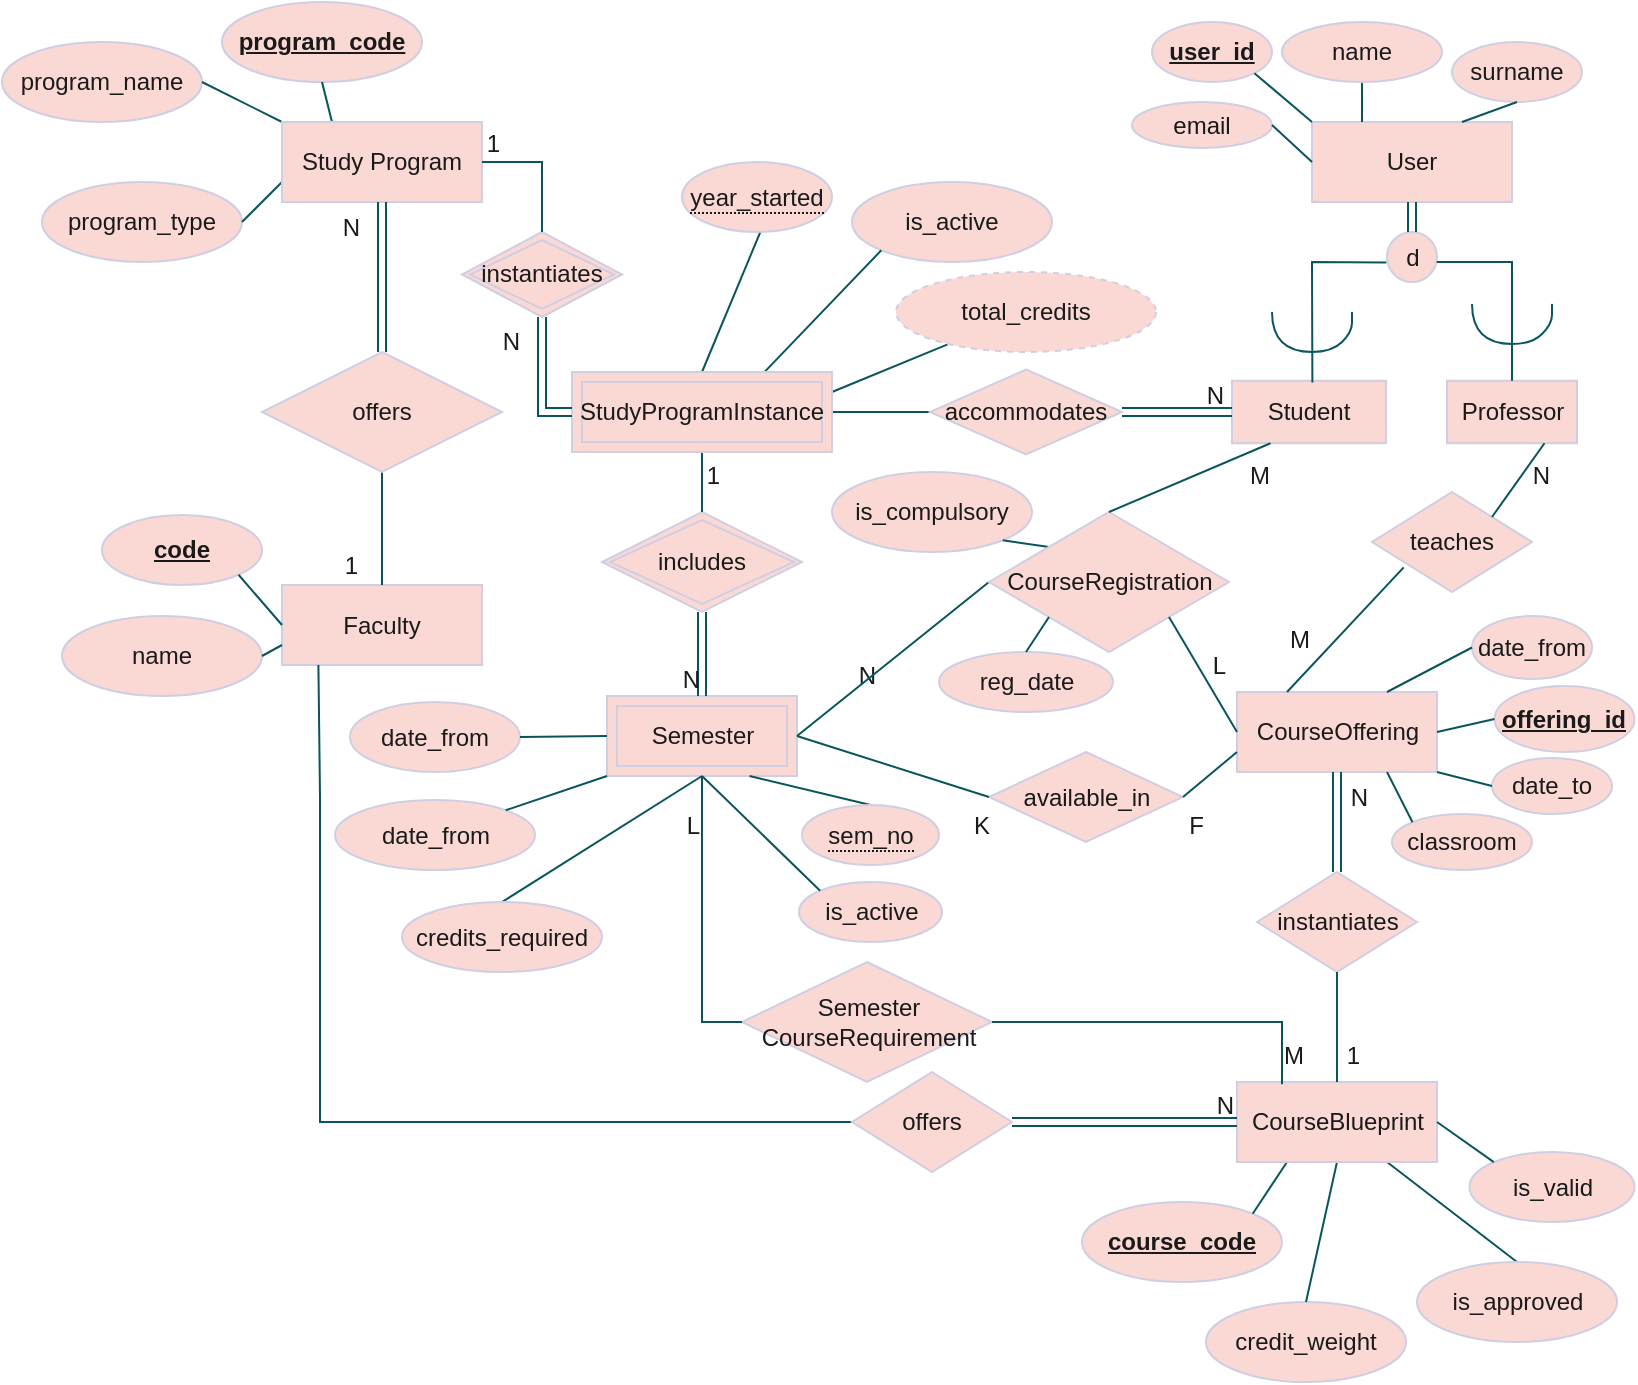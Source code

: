 <mxfile>
    <diagram name="Page-1" id="ZFAcVRVE-hqpHr65Nv5H">
        <mxGraphModel dx="813" dy="500" grid="1" gridSize="10" guides="1" tooltips="1" connect="1" arrows="1" fold="1" page="1" pageScale="1" pageWidth="827" pageHeight="1169" math="0" shadow="0">
            <root>
                <mxCell id="0"/>
                <mxCell id="1" parent="0"/>
                <mxCell id="Cuksicx7Q6Ttsj1FzyHK-64" value="Faculty" style="whiteSpace=wrap;html=1;align=center;labelBackgroundColor=none;fillColor=#FAD9D5;strokeColor=#D0CEE2;fontColor=#1A1A1A;" parent="1" vertex="1">
                    <mxGeometry x="140" y="301.5" width="100" height="40" as="geometry"/>
                </mxCell>
                <mxCell id="Cuksicx7Q6Ttsj1FzyHK-65" value="&lt;b&gt;code&lt;/b&gt;" style="ellipse;whiteSpace=wrap;html=1;align=center;fontStyle=4;labelBackgroundColor=none;fillColor=#FAD9D5;strokeColor=#D0CEE2;fontColor=#1A1A1A;" parent="1" vertex="1">
                    <mxGeometry x="50" y="266.5" width="80" height="35" as="geometry"/>
                </mxCell>
                <mxCell id="Cuksicx7Q6Ttsj1FzyHK-66" value="" style="endArrow=none;html=1;rounded=0;exitX=1;exitY=1;exitDx=0;exitDy=0;labelBackgroundColor=none;fontColor=default;strokeColor=#09555B;entryX=0;entryY=0.5;entryDx=0;entryDy=0;" parent="1" source="Cuksicx7Q6Ttsj1FzyHK-65" target="Cuksicx7Q6Ttsj1FzyHK-64" edge="1">
                    <mxGeometry relative="1" as="geometry">
                        <mxPoint x="35" y="160" as="sourcePoint"/>
                        <mxPoint x="39" y="270" as="targetPoint"/>
                    </mxGeometry>
                </mxCell>
                <mxCell id="Cuksicx7Q6Ttsj1FzyHK-69" value="" style="endArrow=none;html=1;rounded=0;exitX=0.5;exitY=0;exitDx=0;exitDy=0;entryX=0.5;entryY=1;entryDx=0;entryDy=0;labelBackgroundColor=none;fontColor=default;strokeColor=#09555B;" parent="1" source="Cuksicx7Q6Ttsj1FzyHK-64" target="Cuksicx7Q6Ttsj1FzyHK-72" edge="1">
                    <mxGeometry relative="1" as="geometry">
                        <mxPoint x="100" y="265" as="sourcePoint"/>
                        <mxPoint x="150" y="215" as="targetPoint"/>
                    </mxGeometry>
                </mxCell>
                <mxCell id="Cuksicx7Q6Ttsj1FzyHK-70" value="1" style="resizable=0;html=1;whiteSpace=wrap;align=right;verticalAlign=bottom;labelBackgroundColor=none;fillColor=#FAD9D5;strokeColor=#D0CEE2;fontColor=#1A1A1A;" parent="Cuksicx7Q6Ttsj1FzyHK-69" connectable="0" vertex="1">
                    <mxGeometry x="1" relative="1" as="geometry">
                        <mxPoint x="-11" y="55" as="offset"/>
                    </mxGeometry>
                </mxCell>
                <mxCell id="Cuksicx7Q6Ttsj1FzyHK-72" value="offers" style="shape=rhombus;perimeter=rhombusPerimeter;whiteSpace=wrap;html=1;align=center;labelBackgroundColor=none;fillColor=#FAD9D5;strokeColor=#D0CEE2;fontColor=#1A1A1A;" parent="1" vertex="1">
                    <mxGeometry x="130" y="185" width="120" height="60" as="geometry"/>
                </mxCell>
                <mxCell id="Cuksicx7Q6Ttsj1FzyHK-73" value="Semester" style="shape=ext;margin=3;double=1;whiteSpace=wrap;html=1;align=center;labelBackgroundColor=none;fillColor=#FAD9D5;strokeColor=#D0CEE2;fontColor=#1A1A1A;" parent="1" vertex="1">
                    <mxGeometry x="302.5" y="357" width="95" height="40" as="geometry"/>
                </mxCell>
                <mxCell id="Cuksicx7Q6Ttsj1FzyHK-74" value="includes" style="shape=rhombus;double=1;perimeter=rhombusPerimeter;whiteSpace=wrap;html=1;align=center;labelBackgroundColor=none;fillColor=#FAD9D5;strokeColor=#D0CEE2;fontColor=#1A1A1A;" parent="1" vertex="1">
                    <mxGeometry x="300" y="265" width="100" height="50" as="geometry"/>
                </mxCell>
                <mxCell id="Cuksicx7Q6Ttsj1FzyHK-75" value="" style="endArrow=none;html=1;rounded=0;exitX=0.5;exitY=1;exitDx=0;exitDy=0;entryX=0.5;entryY=0;entryDx=0;entryDy=0;labelBackgroundColor=none;fontColor=default;strokeColor=#09555B;" parent="1" source="9" target="Cuksicx7Q6Ttsj1FzyHK-74" edge="1">
                    <mxGeometry relative="1" as="geometry">
                        <mxPoint x="350" y="235" as="sourcePoint"/>
                        <mxPoint x="340" y="285" as="targetPoint"/>
                    </mxGeometry>
                </mxCell>
                <mxCell id="Cuksicx7Q6Ttsj1FzyHK-76" value="1" style="resizable=0;html=1;whiteSpace=wrap;align=right;verticalAlign=bottom;labelBackgroundColor=none;fillColor=#FAD9D5;strokeColor=#D0CEE2;fontColor=#1A1A1A;" parent="1" connectable="0" vertex="1">
                    <mxGeometry x="360.0" y="255" as="geometry"/>
                </mxCell>
                <mxCell id="Cuksicx7Q6Ttsj1FzyHK-77" value="" style="shape=link;html=1;rounded=0;exitX=0.5;exitY=1;exitDx=0;exitDy=0;entryX=0.5;entryY=0;entryDx=0;entryDy=0;labelBackgroundColor=none;fontColor=default;strokeColor=#09555B;" parent="1" source="Cuksicx7Q6Ttsj1FzyHK-74" target="Cuksicx7Q6Ttsj1FzyHK-73" edge="1">
                    <mxGeometry relative="1" as="geometry">
                        <mxPoint x="160" y="365" as="sourcePoint"/>
                        <mxPoint x="320" y="365" as="targetPoint"/>
                    </mxGeometry>
                </mxCell>
                <mxCell id="Cuksicx7Q6Ttsj1FzyHK-78" value="N" style="resizable=0;html=1;whiteSpace=wrap;align=right;verticalAlign=bottom;labelBackgroundColor=none;fillColor=#FAD9D5;strokeColor=#D0CEE2;fontColor=#1A1A1A;" parent="Cuksicx7Q6Ttsj1FzyHK-77" connectable="0" vertex="1">
                    <mxGeometry x="1" relative="1" as="geometry"/>
                </mxCell>
                <mxCell id="Cuksicx7Q6Ttsj1FzyHK-79" value="CourseOffering" style="whiteSpace=wrap;html=1;align=center;labelBackgroundColor=none;fillColor=#FAD9D5;strokeColor=#D0CEE2;fontColor=#1A1A1A;" parent="1" vertex="1">
                    <mxGeometry x="617.5" y="355" width="100" height="40" as="geometry"/>
                </mxCell>
                <mxCell id="Cuksicx7Q6Ttsj1FzyHK-80" value="&lt;b&gt;course_code&lt;/b&gt;" style="ellipse;whiteSpace=wrap;html=1;align=center;fontStyle=4;labelBackgroundColor=none;fillColor=#FAD9D5;strokeColor=#D0CEE2;fontColor=#1A1A1A;" parent="1" vertex="1">
                    <mxGeometry x="540" y="610" width="100" height="40" as="geometry"/>
                </mxCell>
                <mxCell id="Cuksicx7Q6Ttsj1FzyHK-81" value="" style="endArrow=none;html=1;rounded=0;entryX=0.25;entryY=1;entryDx=0;entryDy=0;exitX=1;exitY=0;exitDx=0;exitDy=0;labelBackgroundColor=none;fontColor=default;strokeColor=#09555B;" parent="1" source="Cuksicx7Q6Ttsj1FzyHK-80" target="Cuksicx7Q6Ttsj1FzyHK-130" edge="1">
                    <mxGeometry relative="1" as="geometry">
                        <mxPoint x="80" y="525" as="sourcePoint"/>
                        <mxPoint x="240" y="525" as="targetPoint"/>
                    </mxGeometry>
                </mxCell>
                <mxCell id="Cuksicx7Q6Ttsj1FzyHK-82" value="" style="endArrow=none;html=1;rounded=0;exitX=0.75;exitY=1;exitDx=0;exitDy=0;entryX=0.5;entryY=0;entryDx=0;entryDy=0;labelBackgroundColor=none;fontColor=default;strokeColor=#09555B;" parent="1" source="Cuksicx7Q6Ttsj1FzyHK-73" target="Cuksicx7Q6Ttsj1FzyHK-83" edge="1">
                    <mxGeometry relative="1" as="geometry">
                        <mxPoint x="70" y="425" as="sourcePoint"/>
                        <mxPoint x="390" y="435" as="targetPoint"/>
                    </mxGeometry>
                </mxCell>
                <mxCell id="Cuksicx7Q6Ttsj1FzyHK-83" value="&lt;span style=&quot;border-bottom-width: 1px; border-bottom-style: dotted; border-bottom-color: currentcolor;&quot;&gt;sem_no&lt;/span&gt;" style="ellipse;whiteSpace=wrap;html=1;align=center;labelBackgroundColor=none;fillColor=#FAD9D5;strokeColor=#D0CEE2;fontColor=#1A1A1A;" parent="1" vertex="1">
                    <mxGeometry x="400" y="411.5" width="68.5" height="30" as="geometry"/>
                </mxCell>
                <mxCell id="Cuksicx7Q6Ttsj1FzyHK-84" value="" style="endArrow=none;html=1;rounded=0;exitX=0.5;exitY=0;exitDx=0;exitDy=0;entryX=0.5;entryY=1;entryDx=0;entryDy=0;labelBackgroundColor=none;fontColor=default;strokeColor=#09555B;" parent="1" source="27" target="Cuksicx7Q6Ttsj1FzyHK-73" edge="1">
                    <mxGeometry relative="1" as="geometry">
                        <mxPoint x="239" y="465.0" as="sourcePoint"/>
                        <mxPoint x="100" y="415" as="targetPoint"/>
                    </mxGeometry>
                </mxCell>
                <mxCell id="Cuksicx7Q6Ttsj1FzyHK-85" value="&lt;b&gt;program_code&lt;/b&gt;" style="ellipse;whiteSpace=wrap;html=1;align=center;fontStyle=4;labelBackgroundColor=none;fillColor=#FAD9D5;strokeColor=#D0CEE2;fontColor=#1A1A1A;" parent="1" vertex="1">
                    <mxGeometry x="110" y="10" width="100" height="40" as="geometry"/>
                </mxCell>
                <mxCell id="Cuksicx7Q6Ttsj1FzyHK-86" value="" style="endArrow=none;html=1;rounded=0;exitX=0.25;exitY=0;exitDx=0;exitDy=0;entryX=0.5;entryY=1;entryDx=0;entryDy=0;labelBackgroundColor=none;fontColor=default;strokeColor=#09555B;" parent="1" source="6" target="Cuksicx7Q6Ttsj1FzyHK-85" edge="1">
                    <mxGeometry relative="1" as="geometry">
                        <mxPoint x="90" y="445" as="sourcePoint"/>
                        <mxPoint x="110" y="425" as="targetPoint"/>
                    </mxGeometry>
                </mxCell>
                <mxCell id="Cuksicx7Q6Ttsj1FzyHK-90" value="credit_weight" style="ellipse;whiteSpace=wrap;html=1;align=center;labelBackgroundColor=none;fillColor=#FAD9D5;strokeColor=#D0CEE2;fontColor=#1A1A1A;" parent="1" vertex="1">
                    <mxGeometry x="602" y="660" width="100" height="40" as="geometry"/>
                </mxCell>
                <mxCell id="Cuksicx7Q6Ttsj1FzyHK-92" value="program_name" style="ellipse;whiteSpace=wrap;html=1;align=center;labelBackgroundColor=none;fillColor=#FAD9D5;strokeColor=#D0CEE2;fontColor=#1A1A1A;" parent="1" vertex="1">
                    <mxGeometry y="30" width="100" height="40" as="geometry"/>
                </mxCell>
                <mxCell id="Cuksicx7Q6Ttsj1FzyHK-93" value="" style="endArrow=none;html=1;rounded=0;entryX=1;entryY=0.5;entryDx=0;entryDy=0;labelBackgroundColor=none;fontColor=default;strokeColor=#09555B;" parent="1" target="Cuksicx7Q6Ttsj1FzyHK-92" edge="1">
                    <mxGeometry relative="1" as="geometry">
                        <mxPoint x="140" y="70" as="sourcePoint"/>
                        <mxPoint x="390" y="165" as="targetPoint"/>
                    </mxGeometry>
                </mxCell>
                <mxCell id="Cuksicx7Q6Ttsj1FzyHK-98" value="" style="endArrow=none;html=1;rounded=0;entryX=1;entryY=0.25;entryDx=0;entryDy=0;labelBackgroundColor=none;fontColor=default;strokeColor=#09555B;" parent="1" source="Cuksicx7Q6Ttsj1FzyHK-99" target="9" edge="1">
                    <mxGeometry relative="1" as="geometry">
                        <mxPoint x="335" y="205" as="sourcePoint"/>
                        <mxPoint x="400" y="215" as="targetPoint"/>
                    </mxGeometry>
                </mxCell>
                <mxCell id="Cuksicx7Q6Ttsj1FzyHK-99" value="total_credits" style="ellipse;whiteSpace=wrap;html=1;align=center;dashed=1;labelBackgroundColor=none;fillColor=#FAD9D5;strokeColor=#D0CEE2;fontColor=#1A1A1A;" parent="1" vertex="1">
                    <mxGeometry x="447" y="145" width="130" height="40" as="geometry"/>
                </mxCell>
                <mxCell id="Cuksicx7Q6Ttsj1FzyHK-100" value="N" style="resizable=0;html=1;whiteSpace=wrap;align=right;verticalAlign=bottom;labelBackgroundColor=none;fillColor=#FAD9D5;strokeColor=#D0CEE2;fontColor=#1A1A1A;" parent="1" connectable="0" vertex="1">
                    <mxGeometry x="438.0" y="355" as="geometry"/>
                </mxCell>
                <mxCell id="Cuksicx7Q6Ttsj1FzyHK-101" value="" style="endArrow=none;html=1;rounded=0;exitX=1;exitY=0.5;exitDx=0;exitDy=0;entryX=0;entryY=0.5;entryDx=0;entryDy=0;labelBackgroundColor=none;fontColor=default;strokeColor=#09555B;" parent="1" source="Cuksicx7Q6Ttsj1FzyHK-73" target="Cuksicx7Q6Ttsj1FzyHK-121" edge="1">
                    <mxGeometry relative="1" as="geometry">
                        <mxPoint x="470" y="320" as="sourcePoint"/>
                        <mxPoint x="460" y="375" as="targetPoint"/>
                    </mxGeometry>
                </mxCell>
                <mxCell id="Cuksicx7Q6Ttsj1FzyHK-102" value="" style="endArrow=none;html=1;rounded=0;entryX=0.5;entryY=0;entryDx=0;entryDy=0;exitX=0.5;exitY=1;exitDx=0;exitDy=0;labelBackgroundColor=none;fontColor=default;strokeColor=#09555B;" parent="1" target="9" edge="1">
                    <mxGeometry relative="1" as="geometry">
                        <mxPoint x="380" y="123" as="sourcePoint"/>
                        <mxPoint x="350" y="195" as="targetPoint"/>
                    </mxGeometry>
                </mxCell>
                <mxCell id="Cuksicx7Q6Ttsj1FzyHK-103" value="" style="endArrow=none;html=1;rounded=0;exitX=1;exitY=0.5;exitDx=0;exitDy=0;entryX=0;entryY=0.5;entryDx=0;entryDy=0;labelBackgroundColor=none;fontColor=default;strokeColor=#09555B;" parent="1" source="9" target="Cuksicx7Q6Ttsj1FzyHK-110" edge="1">
                    <mxGeometry relative="1" as="geometry">
                        <mxPoint x="400" y="215" as="sourcePoint"/>
                        <mxPoint x="440" y="215" as="targetPoint"/>
                    </mxGeometry>
                </mxCell>
                <mxCell id="Cuksicx7Q6Ttsj1FzyHK-104" value="1" style="resizable=0;html=1;whiteSpace=wrap;align=right;verticalAlign=bottom;labelBackgroundColor=none;fillColor=#FAD9D5;strokeColor=#D0CEE2;fontColor=#1A1A1A;" parent="1" connectable="0" vertex="1">
                    <mxGeometry x="415.0" y="232.5" as="geometry"/>
                </mxCell>
                <mxCell id="Cuksicx7Q6Ttsj1FzyHK-106" value="is_active" style="ellipse;whiteSpace=wrap;html=1;align=center;labelBackgroundColor=none;fillColor=#FAD9D5;strokeColor=#D0CEE2;fontColor=#1A1A1A;" parent="1" vertex="1">
                    <mxGeometry x="398.5" y="450" width="71.5" height="30" as="geometry"/>
                </mxCell>
                <mxCell id="Cuksicx7Q6Ttsj1FzyHK-107" value="" style="endArrow=none;html=1;rounded=0;exitX=0.5;exitY=1;exitDx=0;exitDy=0;entryX=0;entryY=0;entryDx=0;entryDy=0;labelBackgroundColor=none;fontColor=default;strokeColor=#09555B;" parent="1" source="Cuksicx7Q6Ttsj1FzyHK-73" target="Cuksicx7Q6Ttsj1FzyHK-106" edge="1">
                    <mxGeometry relative="1" as="geometry">
                        <mxPoint x="230" y="347" as="sourcePoint"/>
                        <mxPoint x="208" y="373" as="targetPoint"/>
                    </mxGeometry>
                </mxCell>
                <mxCell id="Cuksicx7Q6Ttsj1FzyHK-108" value="" style="endArrow=none;html=1;rounded=0;exitX=0.5;exitY=0;exitDx=0;exitDy=0;entryX=0.5;entryY=1;entryDx=0;entryDy=0;labelBackgroundColor=none;fontColor=default;strokeColor=#09555B;" parent="1" source="Cuksicx7Q6Ttsj1FzyHK-90" target="Cuksicx7Q6Ttsj1FzyHK-130" edge="1">
                    <mxGeometry relative="1" as="geometry">
                        <mxPoint x="-74" y="410" as="sourcePoint"/>
                        <mxPoint x="-20" y="385" as="targetPoint"/>
                    </mxGeometry>
                </mxCell>
                <mxCell id="Cuksicx7Q6Ttsj1FzyHK-109" value="Student" style="whiteSpace=wrap;html=1;align=center;labelBackgroundColor=none;fillColor=#FAD9D5;strokeColor=#D0CEE2;fontColor=#1A1A1A;" parent="1" vertex="1">
                    <mxGeometry x="615" y="199.38" width="77" height="31.25" as="geometry"/>
                </mxCell>
                <mxCell id="Cuksicx7Q6Ttsj1FzyHK-110" value="accommodates" style="shape=rhombus;perimeter=rhombusPerimeter;whiteSpace=wrap;html=1;align=center;labelBackgroundColor=none;fillColor=#FAD9D5;strokeColor=#D0CEE2;fontColor=#1A1A1A;" parent="1" vertex="1">
                    <mxGeometry x="464" y="193.75" width="96" height="42.5" as="geometry"/>
                </mxCell>
                <mxCell id="Cuksicx7Q6Ttsj1FzyHK-111" value="" style="shape=link;html=1;rounded=0;exitX=1;exitY=0.5;exitDx=0;exitDy=0;entryX=0;entryY=0.5;entryDx=0;entryDy=0;labelBackgroundColor=none;fontColor=default;strokeColor=#09555B;" parent="1" source="Cuksicx7Q6Ttsj1FzyHK-110" target="Cuksicx7Q6Ttsj1FzyHK-109" edge="1">
                    <mxGeometry relative="1" as="geometry">
                        <mxPoint x="559" y="254" as="sourcePoint"/>
                        <mxPoint x="719" y="254" as="targetPoint"/>
                    </mxGeometry>
                </mxCell>
                <mxCell id="Cuksicx7Q6Ttsj1FzyHK-112" value="N" style="resizable=0;html=1;whiteSpace=wrap;align=right;verticalAlign=bottom;labelBackgroundColor=none;fillColor=#FAD9D5;strokeColor=#D0CEE2;fontColor=#1A1A1A;" parent="Cuksicx7Q6Ttsj1FzyHK-111" connectable="0" vertex="1">
                    <mxGeometry x="1" relative="1" as="geometry">
                        <mxPoint x="-2" as="offset"/>
                    </mxGeometry>
                </mxCell>
                <mxCell id="Cuksicx7Q6Ttsj1FzyHK-113" value="is_active" style="ellipse;whiteSpace=wrap;html=1;align=center;labelBackgroundColor=none;fillColor=#FAD9D5;strokeColor=#D0CEE2;fontColor=#1A1A1A;" parent="1" vertex="1">
                    <mxGeometry x="425" y="100" width="100" height="40" as="geometry"/>
                </mxCell>
                <mxCell id="Cuksicx7Q6Ttsj1FzyHK-114" value="" style="endArrow=none;html=1;rounded=0;exitX=0;exitY=1;exitDx=0;exitDy=0;entryX=0.716;entryY=0.083;entryDx=0;entryDy=0;labelBackgroundColor=none;fontColor=default;strokeColor=#09555B;entryPerimeter=0;" parent="1" source="Cuksicx7Q6Ttsj1FzyHK-113" target="9" edge="1">
                    <mxGeometry relative="1" as="geometry">
                        <mxPoint x="287" y="135" as="sourcePoint"/>
                        <mxPoint x="350" y="195" as="targetPoint"/>
                    </mxGeometry>
                </mxCell>
                <mxCell id="Cuksicx7Q6Ttsj1FzyHK-115" value="is_compulsory" style="ellipse;whiteSpace=wrap;html=1;align=center;labelBackgroundColor=none;fillColor=#FAD9D5;strokeColor=#D0CEE2;fontColor=#1A1A1A;" parent="1" vertex="1">
                    <mxGeometry x="415" y="245" width="100" height="40" as="geometry"/>
                </mxCell>
                <mxCell id="Cuksicx7Q6Ttsj1FzyHK-118" value="" style="endArrow=none;html=1;rounded=0;exitX=1;exitY=1;exitDx=0;exitDy=0;entryX=0;entryY=0;entryDx=0;entryDy=0;labelBackgroundColor=none;fontColor=default;strokeColor=#09555B;" parent="1" source="Cuksicx7Q6Ttsj1FzyHK-115" target="Cuksicx7Q6Ttsj1FzyHK-121" edge="1">
                    <mxGeometry relative="1" as="geometry">
                        <mxPoint x="780" y="354" as="sourcePoint"/>
                        <mxPoint x="712" y="385" as="targetPoint"/>
                    </mxGeometry>
                </mxCell>
                <mxCell id="Cuksicx7Q6Ttsj1FzyHK-119" value="" style="endArrow=none;html=1;rounded=0;exitX=0.5;exitY=0;exitDx=0;exitDy=0;entryX=0.75;entryY=1;entryDx=0;entryDy=0;labelBackgroundColor=none;fontColor=default;strokeColor=#09555B;" parent="1" source="Cuksicx7Q6Ttsj1FzyHK-120" target="Cuksicx7Q6Ttsj1FzyHK-130" edge="1">
                    <mxGeometry relative="1" as="geometry">
                        <mxPoint x="682" y="492" as="sourcePoint"/>
                        <mxPoint x="652" y="492" as="targetPoint"/>
                    </mxGeometry>
                </mxCell>
                <mxCell id="Cuksicx7Q6Ttsj1FzyHK-120" value="is_approved" style="ellipse;whiteSpace=wrap;html=1;align=center;labelBackgroundColor=none;fillColor=#FAD9D5;strokeColor=#D0CEE2;fontColor=#1A1A1A;" parent="1" vertex="1">
                    <mxGeometry x="707.5" y="640" width="100" height="40" as="geometry"/>
                </mxCell>
                <mxCell id="Cuksicx7Q6Ttsj1FzyHK-121" value="CourseRegistration" style="shape=rhombus;perimeter=rhombusPerimeter;whiteSpace=wrap;html=1;align=center;labelBackgroundColor=none;fillColor=#FAD9D5;strokeColor=#D0CEE2;fontColor=#1A1A1A;" parent="1" vertex="1">
                    <mxGeometry x="493.5" y="265" width="120" height="70" as="geometry"/>
                </mxCell>
                <mxCell id="Cuksicx7Q6Ttsj1FzyHK-122" value="" style="endArrow=none;html=1;rounded=0;exitX=0;exitY=0.5;exitDx=0;exitDy=0;entryX=1;entryY=1;entryDx=0;entryDy=0;labelBackgroundColor=none;fontColor=default;strokeColor=#09555B;" parent="1" source="Cuksicx7Q6Ttsj1FzyHK-79" target="Cuksicx7Q6Ttsj1FzyHK-121" edge="1">
                    <mxGeometry relative="1" as="geometry">
                        <mxPoint x="425" y="385" as="sourcePoint"/>
                        <mxPoint x="470" y="385" as="targetPoint"/>
                    </mxGeometry>
                </mxCell>
                <mxCell id="Cuksicx7Q6Ttsj1FzyHK-123" value="" style="endArrow=none;html=1;rounded=0;exitX=0.5;exitY=0;exitDx=0;exitDy=0;entryX=0.25;entryY=1;entryDx=0;entryDy=0;labelBackgroundColor=none;fontColor=default;strokeColor=#09555B;" parent="1" source="Cuksicx7Q6Ttsj1FzyHK-121" target="Cuksicx7Q6Ttsj1FzyHK-109" edge="1">
                    <mxGeometry relative="1" as="geometry">
                        <mxPoint x="435" y="395" as="sourcePoint"/>
                        <mxPoint x="480" y="395" as="targetPoint"/>
                    </mxGeometry>
                </mxCell>
                <mxCell id="Cuksicx7Q6Ttsj1FzyHK-125" value="M" style="resizable=0;html=1;whiteSpace=wrap;align=right;verticalAlign=bottom;labelBackgroundColor=none;fillColor=#FAD9D5;strokeColor=#D0CEE2;fontColor=#1A1A1A;" parent="1" connectable="0" vertex="1">
                    <mxGeometry x="635.0" y="255" as="geometry"/>
                </mxCell>
                <mxCell id="Cuksicx7Q6Ttsj1FzyHK-126" value="L" style="resizable=0;html=1;whiteSpace=wrap;align=right;verticalAlign=bottom;labelBackgroundColor=none;fillColor=#FAD9D5;strokeColor=#D0CEE2;fontColor=#1A1A1A;" parent="1" connectable="0" vertex="1">
                    <mxGeometry x="613.5" y="350" as="geometry"/>
                </mxCell>
                <mxCell id="Cuksicx7Q6Ttsj1FzyHK-127" value="Professor" style="whiteSpace=wrap;html=1;align=center;labelBackgroundColor=none;fillColor=#FAD9D5;strokeColor=#D0CEE2;fontColor=#1A1A1A;" parent="1" vertex="1">
                    <mxGeometry x="722.5" y="199.38" width="65" height="31.25" as="geometry"/>
                </mxCell>
                <mxCell id="Cuksicx7Q6Ttsj1FzyHK-128" value="" style="endArrow=none;html=1;rounded=0;entryX=0;entryY=0.5;entryDx=0;entryDy=0;labelBackgroundColor=none;fontColor=default;strokeColor=#09555B;exitX=0.182;exitY=0.999;exitDx=0;exitDy=0;exitPerimeter=0;" parent="1" source="Cuksicx7Q6Ttsj1FzyHK-64" target="Cuksicx7Q6Ttsj1FzyHK-131" edge="1">
                    <mxGeometry relative="1" as="geometry">
                        <mxPoint x="159" y="380" as="sourcePoint"/>
                        <mxPoint x="414" y="524.5" as="targetPoint"/>
                        <Array as="points">
                            <mxPoint x="159" y="407"/>
                            <mxPoint x="159" y="470"/>
                            <mxPoint x="159" y="490"/>
                            <mxPoint x="159" y="570"/>
                        </Array>
                    </mxGeometry>
                </mxCell>
                <mxCell id="Cuksicx7Q6Ttsj1FzyHK-130" value="CourseBlueprint" style="whiteSpace=wrap;html=1;align=center;labelBackgroundColor=none;fillColor=#FAD9D5;strokeColor=#D0CEE2;fontColor=#1A1A1A;" parent="1" vertex="1">
                    <mxGeometry x="617.5" y="550" width="100" height="40" as="geometry"/>
                </mxCell>
                <mxCell id="Cuksicx7Q6Ttsj1FzyHK-131" value="offers" style="shape=rhombus;perimeter=rhombusPerimeter;whiteSpace=wrap;html=1;align=center;labelBackgroundColor=none;fillColor=#FAD9D5;strokeColor=#D0CEE2;fontColor=#1A1A1A;" parent="1" vertex="1">
                    <mxGeometry x="425" y="545" width="80" height="50" as="geometry"/>
                </mxCell>
                <mxCell id="Cuksicx7Q6Ttsj1FzyHK-136" value="" style="shape=link;html=1;rounded=0;exitX=1;exitY=0.5;exitDx=0;exitDy=0;entryX=0;entryY=0.5;entryDx=0;entryDy=0;labelBackgroundColor=none;fontColor=default;strokeColor=#09555B;" parent="1" source="Cuksicx7Q6Ttsj1FzyHK-131" target="Cuksicx7Q6Ttsj1FzyHK-130" edge="1">
                    <mxGeometry relative="1" as="geometry">
                        <mxPoint x="545" y="539.58" as="sourcePoint"/>
                        <mxPoint x="595" y="539.58" as="targetPoint"/>
                    </mxGeometry>
                </mxCell>
                <mxCell id="Cuksicx7Q6Ttsj1FzyHK-137" value="N" style="resizable=0;html=1;whiteSpace=wrap;align=right;verticalAlign=bottom;labelBackgroundColor=none;fillColor=#FAD9D5;strokeColor=#D0CEE2;fontColor=#1A1A1A;" parent="Cuksicx7Q6Ttsj1FzyHK-136" connectable="0" vertex="1">
                    <mxGeometry x="1" relative="1" as="geometry"/>
                </mxCell>
                <mxCell id="Cuksicx7Q6Ttsj1FzyHK-138" value="instantiates" style="shape=rhombus;perimeter=rhombusPerimeter;whiteSpace=wrap;html=1;align=center;labelBackgroundColor=none;fillColor=#FAD9D5;strokeColor=#D0CEE2;fontColor=#1A1A1A;" parent="1" vertex="1">
                    <mxGeometry x="627.5" y="445" width="80" height="50" as="geometry"/>
                </mxCell>
                <mxCell id="Cuksicx7Q6Ttsj1FzyHK-139" value="teaches" style="shape=rhombus;perimeter=rhombusPerimeter;whiteSpace=wrap;html=1;align=center;labelBackgroundColor=none;fillColor=#FAD9D5;strokeColor=#D0CEE2;fontColor=#1A1A1A;" parent="1" vertex="1">
                    <mxGeometry x="685" y="255" width="80" height="50" as="geometry"/>
                </mxCell>
                <mxCell id="Cuksicx7Q6Ttsj1FzyHK-141" value="" style="endArrow=none;html=1;rounded=0;exitX=1;exitY=0;exitDx=0;exitDy=0;entryX=0.75;entryY=1;entryDx=0;entryDy=0;labelBackgroundColor=none;fontColor=default;strokeColor=#09555B;" parent="1" source="Cuksicx7Q6Ttsj1FzyHK-139" target="Cuksicx7Q6Ttsj1FzyHK-127" edge="1">
                    <mxGeometry relative="1" as="geometry">
                        <mxPoint x="795" y="305" as="sourcePoint"/>
                        <mxPoint x="887" y="258" as="targetPoint"/>
                    </mxGeometry>
                </mxCell>
                <mxCell id="Cuksicx7Q6Ttsj1FzyHK-142" value="" style="endArrow=none;html=1;rounded=0;exitX=0.25;exitY=0;exitDx=0;exitDy=0;entryX=0.198;entryY=0.754;entryDx=0;entryDy=0;labelBackgroundColor=none;fontColor=default;strokeColor=#09555B;entryPerimeter=0;" parent="1" source="Cuksicx7Q6Ttsj1FzyHK-79" target="Cuksicx7Q6Ttsj1FzyHK-139" edge="1">
                    <mxGeometry relative="1" as="geometry">
                        <mxPoint x="765" y="265" as="sourcePoint"/>
                        <mxPoint x="706" y="312" as="targetPoint"/>
                    </mxGeometry>
                </mxCell>
                <mxCell id="Cuksicx7Q6Ttsj1FzyHK-143" value="N" style="resizable=0;html=1;whiteSpace=wrap;align=right;verticalAlign=bottom;labelBackgroundColor=none;fillColor=#FAD9D5;strokeColor=#D0CEE2;fontColor=#1A1A1A;" parent="1" connectable="0" vertex="1">
                    <mxGeometry x="775.0" y="255" as="geometry"/>
                </mxCell>
                <mxCell id="Cuksicx7Q6Ttsj1FzyHK-144" value="M" style="resizable=0;html=1;whiteSpace=wrap;align=right;verticalAlign=bottom;labelBackgroundColor=none;fillColor=#FAD9D5;strokeColor=#D0CEE2;fontColor=#1A1A1A;" parent="1" connectable="0" vertex="1">
                    <mxGeometry x="655.0" y="337" as="geometry"/>
                </mxCell>
                <mxCell id="Cuksicx7Q6Ttsj1FzyHK-145" value="" style="shape=link;html=1;rounded=0;exitX=0.5;exitY=0;exitDx=0;exitDy=0;entryX=0.5;entryY=1;entryDx=0;entryDy=0;labelBackgroundColor=none;fontColor=default;strokeColor=#09555B;" parent="1" source="Cuksicx7Q6Ttsj1FzyHK-138" target="Cuksicx7Q6Ttsj1FzyHK-79" edge="1">
                    <mxGeometry relative="1" as="geometry">
                        <mxPoint x="713" y="395" as="sourcePoint"/>
                        <mxPoint x="755" y="395" as="targetPoint"/>
                    </mxGeometry>
                </mxCell>
                <mxCell id="Cuksicx7Q6Ttsj1FzyHK-146" value="N" style="resizable=0;html=1;whiteSpace=wrap;align=right;verticalAlign=bottom;labelBackgroundColor=none;fillColor=#FAD9D5;strokeColor=#D0CEE2;fontColor=#1A1A1A;" parent="Cuksicx7Q6Ttsj1FzyHK-145" connectable="0" vertex="1">
                    <mxGeometry x="1" relative="1" as="geometry">
                        <mxPoint x="17" y="21" as="offset"/>
                    </mxGeometry>
                </mxCell>
                <mxCell id="Cuksicx7Q6Ttsj1FzyHK-147" value="" style="endArrow=none;html=1;rounded=0;exitX=0.5;exitY=1;exitDx=0;exitDy=0;entryX=0.5;entryY=0;entryDx=0;entryDy=0;labelBackgroundColor=none;fontColor=default;strokeColor=#09555B;" parent="1" source="Cuksicx7Q6Ttsj1FzyHK-138" target="Cuksicx7Q6Ttsj1FzyHK-130" edge="1">
                    <mxGeometry relative="1" as="geometry">
                        <mxPoint x="795" y="278" as="sourcePoint"/>
                        <mxPoint x="830" y="246" as="targetPoint"/>
                        <Array as="points"/>
                    </mxGeometry>
                </mxCell>
                <mxCell id="Cuksicx7Q6Ttsj1FzyHK-148" value="1" style="resizable=0;html=1;whiteSpace=wrap;align=right;verticalAlign=bottom;labelBackgroundColor=none;fillColor=#FAD9D5;strokeColor=#D0CEE2;fontColor=#1A1A1A;" parent="1" connectable="0" vertex="1">
                    <mxGeometry x="680.0" y="545.0" as="geometry"/>
                </mxCell>
                <mxCell id="Cuksicx7Q6Ttsj1FzyHK-149" value="date_from" style="ellipse;whiteSpace=wrap;html=1;align=center;labelBackgroundColor=none;fillColor=#FAD9D5;strokeColor=#D0CEE2;fontColor=#1A1A1A;" parent="1" vertex="1">
                    <mxGeometry x="735" y="317" width="60" height="31.5" as="geometry"/>
                </mxCell>
                <mxCell id="Cuksicx7Q6Ttsj1FzyHK-150" value="date_to" style="ellipse;whiteSpace=wrap;html=1;align=center;labelBackgroundColor=none;fillColor=#FAD9D5;strokeColor=#D0CEE2;fontColor=#1A1A1A;" parent="1" vertex="1">
                    <mxGeometry x="745" y="388" width="60" height="28" as="geometry"/>
                </mxCell>
                <mxCell id="Cuksicx7Q6Ttsj1FzyHK-151" value="classroom" style="ellipse;whiteSpace=wrap;html=1;align=center;labelBackgroundColor=none;fillColor=#FAD9D5;strokeColor=#D0CEE2;fontColor=#1A1A1A;" parent="1" vertex="1">
                    <mxGeometry x="695" y="416" width="70" height="28" as="geometry"/>
                </mxCell>
                <mxCell id="Cuksicx7Q6Ttsj1FzyHK-152" value="" style="endArrow=none;html=1;rounded=0;exitX=0;exitY=0.5;exitDx=0;exitDy=0;entryX=0.75;entryY=0;entryDx=0;entryDy=0;labelBackgroundColor=none;fontColor=default;strokeColor=#09555B;" parent="1" source="Cuksicx7Q6Ttsj1FzyHK-149" target="Cuksicx7Q6Ttsj1FzyHK-79" edge="1">
                    <mxGeometry relative="1" as="geometry">
                        <mxPoint x="800" y="515" as="sourcePoint"/>
                        <mxPoint x="745" y="530" as="targetPoint"/>
                    </mxGeometry>
                </mxCell>
                <mxCell id="Cuksicx7Q6Ttsj1FzyHK-153" value="" style="endArrow=none;html=1;rounded=0;exitX=0;exitY=0.5;exitDx=0;exitDy=0;entryX=1;entryY=1;entryDx=0;entryDy=0;labelBackgroundColor=none;fontColor=default;strokeColor=#09555B;" parent="1" source="Cuksicx7Q6Ttsj1FzyHK-150" target="Cuksicx7Q6Ttsj1FzyHK-79" edge="1">
                    <mxGeometry relative="1" as="geometry">
                        <mxPoint x="775" y="360" as="sourcePoint"/>
                        <mxPoint x="745" y="350" as="targetPoint"/>
                    </mxGeometry>
                </mxCell>
                <mxCell id="Cuksicx7Q6Ttsj1FzyHK-154" value="" style="endArrow=none;html=1;rounded=0;exitX=0;exitY=0;exitDx=0;exitDy=0;entryX=0.75;entryY=1;entryDx=0;entryDy=0;labelBackgroundColor=none;fontColor=default;strokeColor=#09555B;" parent="1" source="Cuksicx7Q6Ttsj1FzyHK-151" target="Cuksicx7Q6Ttsj1FzyHK-79" edge="1">
                    <mxGeometry relative="1" as="geometry">
                        <mxPoint x="805" y="390" as="sourcePoint"/>
                        <mxPoint x="745" y="370" as="targetPoint"/>
                    </mxGeometry>
                </mxCell>
                <mxCell id="Cuksicx7Q6Ttsj1FzyHK-156" value="&lt;b&gt;offering_id&lt;/b&gt;" style="ellipse;whiteSpace=wrap;html=1;align=center;fontStyle=4;labelBackgroundColor=none;fillColor=#FAD9D5;strokeColor=#D0CEE2;fontColor=#1A1A1A;" parent="1" vertex="1">
                    <mxGeometry x="746.25" y="352" width="70" height="33" as="geometry"/>
                </mxCell>
                <mxCell id="Cuksicx7Q6Ttsj1FzyHK-157" value="" style="endArrow=none;html=1;rounded=0;exitX=0;exitY=0.5;exitDx=0;exitDy=0;entryX=1;entryY=0.5;entryDx=0;entryDy=0;labelBackgroundColor=none;fontColor=default;strokeColor=#09555B;" parent="1" source="Cuksicx7Q6Ttsj1FzyHK-156" target="Cuksicx7Q6Ttsj1FzyHK-79" edge="1">
                    <mxGeometry relative="1" as="geometry">
                        <mxPoint x="825" y="325" as="sourcePoint"/>
                        <mxPoint x="745" y="350" as="targetPoint"/>
                    </mxGeometry>
                </mxCell>
                <mxCell id="Cuksicx7Q6Ttsj1FzyHK-158" value="User" style="whiteSpace=wrap;html=1;align=center;labelBackgroundColor=none;fillColor=#FAD9D5;strokeColor=#D0CEE2;fontColor=#1A1A1A;" parent="1" vertex="1">
                    <mxGeometry x="655" y="70" width="100" height="40" as="geometry"/>
                </mxCell>
                <mxCell id="Cuksicx7Q6Ttsj1FzyHK-160" value="d" style="ellipse;whiteSpace=wrap;html=1;aspect=fixed;labelBackgroundColor=none;fillColor=#FAD9D5;strokeColor=#D0CEE2;fontColor=#1A1A1A;" parent="1" vertex="1">
                    <mxGeometry x="692.5" y="125" width="25" height="25" as="geometry"/>
                </mxCell>
                <mxCell id="Cuksicx7Q6Ttsj1FzyHK-161" value="" style="shape=link;html=1;rounded=0;exitX=0.5;exitY=1;exitDx=0;exitDy=0;entryX=0.5;entryY=0;entryDx=0;entryDy=0;labelBackgroundColor=none;fontColor=default;strokeColor=#09555B;" parent="1" source="Cuksicx7Q6Ttsj1FzyHK-158" target="Cuksicx7Q6Ttsj1FzyHK-160" edge="1">
                    <mxGeometry relative="1" as="geometry">
                        <mxPoint x="834.17" y="122.5" as="sourcePoint"/>
                        <mxPoint x="834.17" y="162.5" as="targetPoint"/>
                    </mxGeometry>
                </mxCell>
                <mxCell id="Cuksicx7Q6Ttsj1FzyHK-163" value="&lt;b&gt;user_id&lt;/b&gt;" style="ellipse;whiteSpace=wrap;html=1;align=center;fontStyle=4;labelBackgroundColor=none;fillColor=#FAD9D5;strokeColor=#D0CEE2;fontColor=#1A1A1A;" parent="1" vertex="1">
                    <mxGeometry x="575" y="20" width="60" height="30" as="geometry"/>
                </mxCell>
                <mxCell id="Cuksicx7Q6Ttsj1FzyHK-164" value="" style="endArrow=none;html=1;rounded=0;exitX=0;exitY=0;exitDx=0;exitDy=0;entryX=1;entryY=1;entryDx=0;entryDy=0;labelBackgroundColor=none;fontColor=default;strokeColor=#09555B;" parent="1" source="Cuksicx7Q6Ttsj1FzyHK-158" target="Cuksicx7Q6Ttsj1FzyHK-163" edge="1">
                    <mxGeometry relative="1" as="geometry">
                        <mxPoint x="545" y="292" as="sourcePoint"/>
                        <mxPoint x="637" y="245" as="targetPoint"/>
                    </mxGeometry>
                </mxCell>
                <mxCell id="jrxNtr_iuggc9ucb1977-1" value="" style="endArrow=none;html=1;rounded=0;exitX=0.25;exitY=0;exitDx=0;exitDy=0;entryX=0.5;entryY=1;entryDx=0;entryDy=0;labelBackgroundColor=none;fontColor=default;strokeColor=#09555B;" parent="1" source="Cuksicx7Q6Ttsj1FzyHK-158" target="jrxNtr_iuggc9ucb1977-2" edge="1">
                    <mxGeometry relative="1" as="geometry">
                        <mxPoint x="845" y="93" as="sourcePoint"/>
                        <mxPoint x="885" y="100" as="targetPoint"/>
                    </mxGeometry>
                </mxCell>
                <mxCell id="jrxNtr_iuggc9ucb1977-2" value="name" style="ellipse;whiteSpace=wrap;html=1;align=center;labelBackgroundColor=none;fillColor=#FAD9D5;strokeColor=#D0CEE2;fontColor=#1A1A1A;" parent="1" vertex="1">
                    <mxGeometry x="640" y="20" width="80" height="30" as="geometry"/>
                </mxCell>
                <mxCell id="jrxNtr_iuggc9ucb1977-4" value="surname" style="ellipse;whiteSpace=wrap;html=1;align=center;labelBackgroundColor=none;fillColor=#FAD9D5;strokeColor=#D0CEE2;fontColor=#1A1A1A;" parent="1" vertex="1">
                    <mxGeometry x="725" y="30" width="65" height="30" as="geometry"/>
                </mxCell>
                <mxCell id="jrxNtr_iuggc9ucb1977-5" value="" style="endArrow=none;html=1;rounded=0;exitX=0.75;exitY=0;exitDx=0;exitDy=0;entryX=0.5;entryY=1;entryDx=0;entryDy=0;labelBackgroundColor=none;fontColor=default;strokeColor=#09555B;" parent="1" source="Cuksicx7Q6Ttsj1FzyHK-158" target="jrxNtr_iuggc9ucb1977-4" edge="1">
                    <mxGeometry relative="1" as="geometry">
                        <mxPoint x="845" y="103" as="sourcePoint"/>
                        <mxPoint x="925" y="93" as="targetPoint"/>
                    </mxGeometry>
                </mxCell>
                <mxCell id="jrxNtr_iuggc9ucb1977-6" value="email" style="ellipse;whiteSpace=wrap;html=1;align=center;labelBackgroundColor=none;fillColor=#FAD9D5;strokeColor=#D0CEE2;fontColor=#1A1A1A;" parent="1" vertex="1">
                    <mxGeometry x="565" y="60" width="70" height="23" as="geometry"/>
                </mxCell>
                <mxCell id="jrxNtr_iuggc9ucb1977-7" value="" style="endArrow=none;html=1;rounded=0;exitX=0;exitY=0.5;exitDx=0;exitDy=0;entryX=1;entryY=0.5;entryDx=0;entryDy=0;labelBackgroundColor=none;fontColor=default;strokeColor=#09555B;" parent="1" source="Cuksicx7Q6Ttsj1FzyHK-158" target="jrxNtr_iuggc9ucb1977-6" edge="1">
                    <mxGeometry relative="1" as="geometry">
                        <mxPoint x="820" y="73" as="sourcePoint"/>
                        <mxPoint x="885" y="50" as="targetPoint"/>
                    </mxGeometry>
                </mxCell>
                <mxCell id="jrxNtr_iuggc9ucb1977-9" value="" style="curved=1;endArrow=none;html=1;rounded=0;labelBackgroundColor=none;fontColor=default;strokeColor=#09555B;" parent="1" edge="1">
                    <mxGeometry width="50" height="50" relative="1" as="geometry">
                        <mxPoint x="635" y="165" as="sourcePoint"/>
                        <mxPoint x="675" y="166" as="targetPoint"/>
                        <Array as="points">
                            <mxPoint x="635" y="175"/>
                            <mxPoint x="645" y="185"/>
                            <mxPoint x="665" y="185"/>
                            <mxPoint x="675" y="175"/>
                            <mxPoint x="675" y="166"/>
                            <mxPoint x="675" y="165"/>
                        </Array>
                    </mxGeometry>
                </mxCell>
                <mxCell id="jrxNtr_iuggc9ucb1977-10" value="" style="curved=1;endArrow=none;html=1;rounded=0;labelBackgroundColor=none;fontColor=default;strokeColor=#09555B;" parent="1" edge="1">
                    <mxGeometry width="50" height="50" relative="1" as="geometry">
                        <mxPoint x="735" y="161" as="sourcePoint"/>
                        <mxPoint x="775" y="162" as="targetPoint"/>
                        <Array as="points">
                            <mxPoint x="735" y="171"/>
                            <mxPoint x="745" y="181"/>
                            <mxPoint x="765" y="181"/>
                            <mxPoint x="775" y="171"/>
                            <mxPoint x="775" y="162"/>
                            <mxPoint x="775" y="161"/>
                        </Array>
                    </mxGeometry>
                </mxCell>
                <mxCell id="gDirljBr_H3MMwNp9Sqr-2" value="program_type" style="ellipse;whiteSpace=wrap;html=1;align=center;labelBackgroundColor=none;fillColor=#FAD9D5;strokeColor=#D0CEE2;fontColor=#1A1A1A;" parent="1" vertex="1">
                    <mxGeometry x="20" y="100" width="100" height="40" as="geometry"/>
                </mxCell>
                <mxCell id="gDirljBr_H3MMwNp9Sqr-3" value="" style="endArrow=none;html=1;rounded=0;exitX=1;exitY=0.5;exitDx=0;exitDy=0;entryX=0;entryY=0.75;entryDx=0;entryDy=0;labelBackgroundColor=none;fontColor=default;strokeColor=#09555B;" parent="1" source="gDirljBr_H3MMwNp9Sqr-2" target="6" edge="1">
                    <mxGeometry relative="1" as="geometry">
                        <mxPoint x="375" y="110" as="sourcePoint"/>
                        <mxPoint x="360" y="205" as="targetPoint"/>
                    </mxGeometry>
                </mxCell>
                <mxCell id="gDirljBr_H3MMwNp9Sqr-8" value="available_in" style="shape=rhombus;perimeter=rhombusPerimeter;whiteSpace=wrap;html=1;align=center;labelBackgroundColor=none;fillColor=#FAD9D5;strokeColor=#D0CEE2;fontColor=#1A1A1A;" parent="1" vertex="1">
                    <mxGeometry x="493.5" y="385" width="97" height="45" as="geometry"/>
                </mxCell>
                <mxCell id="gDirljBr_H3MMwNp9Sqr-9" value="" style="endArrow=none;html=1;rounded=0;exitX=1;exitY=0.5;exitDx=0;exitDy=0;entryX=0;entryY=0.5;entryDx=0;entryDy=0;labelBackgroundColor=none;fontColor=default;strokeColor=#09555B;" parent="1" source="Cuksicx7Q6Ttsj1FzyHK-73" target="gDirljBr_H3MMwNp9Sqr-8" edge="1">
                    <mxGeometry relative="1" as="geometry">
                        <mxPoint x="425" y="385" as="sourcePoint"/>
                        <mxPoint x="492" y="315" as="targetPoint"/>
                    </mxGeometry>
                </mxCell>
                <mxCell id="gDirljBr_H3MMwNp9Sqr-10" value="" style="endArrow=none;html=1;rounded=0;exitX=1;exitY=0.5;exitDx=0;exitDy=0;entryX=0;entryY=0.75;entryDx=0;entryDy=0;labelBackgroundColor=none;fontColor=default;strokeColor=#09555B;" parent="1" source="gDirljBr_H3MMwNp9Sqr-8" target="Cuksicx7Q6Ttsj1FzyHK-79" edge="1">
                    <mxGeometry relative="1" as="geometry">
                        <mxPoint x="515" y="420" as="sourcePoint"/>
                        <mxPoint x="587" y="419" as="targetPoint"/>
                    </mxGeometry>
                </mxCell>
                <mxCell id="gDirljBr_H3MMwNp9Sqr-11" value="K" style="resizable=0;html=1;whiteSpace=wrap;align=right;verticalAlign=bottom;labelBackgroundColor=none;fillColor=#FAD9D5;strokeColor=#D0CEE2;fontColor=#1A1A1A;" parent="1" connectable="0" vertex="1">
                    <mxGeometry x="495.0" y="430" as="geometry"/>
                </mxCell>
                <mxCell id="gDirljBr_H3MMwNp9Sqr-14" value="name" style="ellipse;whiteSpace=wrap;html=1;align=center;labelBackgroundColor=none;fillColor=#FAD9D5;strokeColor=#D0CEE2;fontColor=#1A1A1A;" parent="1" vertex="1">
                    <mxGeometry x="30" y="317" width="100" height="40" as="geometry"/>
                </mxCell>
                <mxCell id="gDirljBr_H3MMwNp9Sqr-15" value="" style="endArrow=none;html=1;rounded=0;entryX=1;entryY=0.5;entryDx=0;entryDy=0;labelBackgroundColor=none;fontColor=default;strokeColor=#09555B;exitX=0;exitY=0.75;exitDx=0;exitDy=0;" parent="1" source="Cuksicx7Q6Ttsj1FzyHK-64" target="gDirljBr_H3MMwNp9Sqr-14" edge="1">
                    <mxGeometry relative="1" as="geometry">
                        <mxPoint x="105" y="250" as="sourcePoint"/>
                        <mxPoint x="260" y="177" as="targetPoint"/>
                    </mxGeometry>
                </mxCell>
                <mxCell id="gDirljBr_H3MMwNp9Sqr-17" value="reg_date" style="ellipse;whiteSpace=wrap;html=1;align=center;labelBackgroundColor=none;fillColor=#FAD9D5;strokeColor=#D0CEE2;fontColor=#1A1A1A;" parent="1" vertex="1">
                    <mxGeometry x="468.5" y="335" width="87" height="30" as="geometry"/>
                </mxCell>
                <mxCell id="gDirljBr_H3MMwNp9Sqr-18" value="" style="endArrow=none;html=1;rounded=0;exitX=0;exitY=1;exitDx=0;exitDy=0;entryX=0.5;entryY=0;entryDx=0;entryDy=0;labelBackgroundColor=none;fontColor=default;strokeColor=#09555B;" parent="1" source="Cuksicx7Q6Ttsj1FzyHK-121" target="gDirljBr_H3MMwNp9Sqr-17" edge="1">
                    <mxGeometry relative="1" as="geometry">
                        <mxPoint x="510" y="289" as="sourcePoint"/>
                        <mxPoint x="522" y="298" as="targetPoint"/>
                    </mxGeometry>
                </mxCell>
                <mxCell id="gDirljBr_H3MMwNp9Sqr-19" value="F" style="resizable=0;html=1;whiteSpace=wrap;align=right;verticalAlign=bottom;labelBackgroundColor=none;fillColor=#FAD9D5;strokeColor=#D0CEE2;fontColor=#1A1A1A;" parent="1" connectable="0" vertex="1">
                    <mxGeometry x="602.0" y="430" as="geometry"/>
                </mxCell>
                <mxCell id="gDirljBr_H3MMwNp9Sqr-20" value="" style="endArrow=none;html=1;rounded=0;exitX=0.996;exitY=0.598;exitDx=0;exitDy=0;labelBackgroundColor=none;fontColor=default;strokeColor=#09555B;entryX=0.5;entryY=0;entryDx=0;entryDy=0;exitPerimeter=0;" parent="1" source="Cuksicx7Q6Ttsj1FzyHK-160" target="Cuksicx7Q6Ttsj1FzyHK-127" edge="1">
                    <mxGeometry relative="1" as="geometry">
                        <mxPoint x="770" y="133" as="sourcePoint"/>
                        <mxPoint x="755" y="140" as="targetPoint"/>
                        <Array as="points">
                            <mxPoint x="755" y="140"/>
                        </Array>
                    </mxGeometry>
                </mxCell>
                <mxCell id="gDirljBr_H3MMwNp9Sqr-21" value="" style="endArrow=none;html=1;rounded=0;exitX=-0.013;exitY=0.61;exitDx=0;exitDy=0;labelBackgroundColor=none;fontColor=default;strokeColor=#09555B;entryX=0.522;entryY=0.028;entryDx=0;entryDy=0;exitPerimeter=0;entryPerimeter=0;" parent="1" source="Cuksicx7Q6Ttsj1FzyHK-160" target="Cuksicx7Q6Ttsj1FzyHK-109" edge="1">
                    <mxGeometry relative="1" as="geometry">
                        <mxPoint x="617" y="134.75" as="sourcePoint"/>
                        <mxPoint x="655" y="193.75" as="targetPoint"/>
                        <Array as="points">
                            <mxPoint x="655" y="140"/>
                        </Array>
                    </mxGeometry>
                </mxCell>
                <mxCell id="2" value="date_from" style="ellipse;whiteSpace=wrap;html=1;align=center;labelBackgroundColor=none;fillColor=#FAD9D5;strokeColor=#D0CEE2;fontColor=#1A1A1A;" parent="1" vertex="1">
                    <mxGeometry x="174" y="360" width="85" height="35" as="geometry"/>
                </mxCell>
                <mxCell id="3" value="date_from" style="ellipse;whiteSpace=wrap;html=1;align=center;labelBackgroundColor=none;fillColor=#FAD9D5;strokeColor=#D0CEE2;fontColor=#1A1A1A;" parent="1" vertex="1">
                    <mxGeometry x="166.5" y="409" width="100" height="35" as="geometry"/>
                </mxCell>
                <mxCell id="4" value="" style="endArrow=none;html=1;rounded=0;exitX=0;exitY=0.5;exitDx=0;exitDy=0;entryX=1;entryY=0.5;entryDx=0;entryDy=0;labelBackgroundColor=none;fontColor=default;strokeColor=#09555B;" parent="1" source="Cuksicx7Q6Ttsj1FzyHK-73" target="2" edge="1">
                    <mxGeometry relative="1" as="geometry">
                        <mxPoint x="360" y="405" as="sourcePoint"/>
                        <mxPoint x="364" y="470" as="targetPoint"/>
                    </mxGeometry>
                </mxCell>
                <mxCell id="5" value="" style="endArrow=none;html=1;rounded=0;exitX=0;exitY=1;exitDx=0;exitDy=0;entryX=1;entryY=0;entryDx=0;entryDy=0;labelBackgroundColor=none;fontColor=default;strokeColor=#09555B;" parent="1" source="Cuksicx7Q6Ttsj1FzyHK-73" target="3" edge="1">
                    <mxGeometry relative="1" as="geometry">
                        <mxPoint x="370" y="415" as="sourcePoint"/>
                        <mxPoint x="374" y="480" as="targetPoint"/>
                    </mxGeometry>
                </mxCell>
                <mxCell id="6" value="Study Program" style="whiteSpace=wrap;html=1;align=center;labelBackgroundColor=none;fillColor=#FAD9D5;strokeColor=#D0CEE2;fontColor=#1A1A1A;" vertex="1" parent="1">
                    <mxGeometry x="140" y="70" width="100" height="40" as="geometry"/>
                </mxCell>
                <mxCell id="7" value="" style="shape=link;html=1;rounded=0;exitX=0.5;exitY=0;exitDx=0;exitDy=0;entryX=0.5;entryY=1;entryDx=0;entryDy=0;labelBackgroundColor=none;fontColor=default;strokeColor=#09555B;" edge="1" parent="1" source="Cuksicx7Q6Ttsj1FzyHK-72" target="6">
                    <mxGeometry relative="1" as="geometry">
                        <mxPoint x="230" y="280" as="sourcePoint"/>
                        <mxPoint x="280" y="280" as="targetPoint"/>
                    </mxGeometry>
                </mxCell>
                <mxCell id="8" value="N" style="resizable=0;html=1;whiteSpace=wrap;align=right;verticalAlign=bottom;labelBackgroundColor=none;fillColor=#FAD9D5;strokeColor=#D0CEE2;fontColor=#1A1A1A;" connectable="0" vertex="1" parent="7">
                    <mxGeometry x="1" relative="1" as="geometry">
                        <mxPoint x="-10" y="21" as="offset"/>
                    </mxGeometry>
                </mxCell>
                <mxCell id="9" value="StudyProgramInstance" style="shape=ext;margin=3;double=1;whiteSpace=wrap;html=1;align=center;labelBackgroundColor=none;fillColor=#FAD9D5;strokeColor=#D0CEE2;fontColor=#1A1A1A;" vertex="1" parent="1">
                    <mxGeometry x="285" y="195" width="130" height="40" as="geometry"/>
                </mxCell>
                <mxCell id="11" value="&lt;span style=&quot;border-bottom: 1px dotted currentcolor;&quot;&gt;year_started&lt;/span&gt;" style="ellipse;whiteSpace=wrap;html=1;align=center;labelBackgroundColor=none;fillColor=#FAD9D5;strokeColor=#D0CEE2;fontColor=#1A1A1A;" vertex="1" parent="1">
                    <mxGeometry x="340" y="90" width="75" height="35" as="geometry"/>
                </mxCell>
                <mxCell id="12" value="Semester&lt;br&gt;CourseRequirement" style="shape=rhombus;perimeter=rhombusPerimeter;html=1;align=center;labelBackgroundColor=none;fillColor=#FAD9D5;strokeColor=#D0CEE2;fontColor=#1A1A1A;fontSize=12;verticalAlign=middle;labelBorderColor=none;textShadow=0;" vertex="1" parent="1">
                    <mxGeometry x="370" y="490" width="125" height="60" as="geometry"/>
                </mxCell>
                <mxCell id="13" value="" style="endArrow=none;html=1;rounded=0;exitX=0.5;exitY=1;exitDx=0;exitDy=0;labelBackgroundColor=none;fontColor=default;strokeColor=#09555B;entryX=0;entryY=0.5;entryDx=0;entryDy=0;" edge="1" parent="1" source="Cuksicx7Q6Ttsj1FzyHK-73" target="12">
                    <mxGeometry relative="1" as="geometry">
                        <mxPoint x="349.33" y="450" as="sourcePoint"/>
                        <mxPoint x="349" y="520" as="targetPoint"/>
                        <Array as="points">
                            <mxPoint x="350" y="520"/>
                        </Array>
                    </mxGeometry>
                </mxCell>
                <mxCell id="14" value="" style="endArrow=none;html=1;rounded=0;labelBackgroundColor=none;fontColor=default;strokeColor=#09555B;entryX=1;entryY=0.5;entryDx=0;entryDy=0;exitX=0.225;exitY=0.028;exitDx=0;exitDy=0;exitPerimeter=0;" edge="1" parent="1" source="Cuksicx7Q6Ttsj1FzyHK-130" target="12">
                    <mxGeometry relative="1" as="geometry">
                        <mxPoint x="640" y="550" as="sourcePoint"/>
                        <mxPoint x="630" y="575" as="targetPoint"/>
                        <Array as="points">
                            <mxPoint x="640" y="520"/>
                        </Array>
                    </mxGeometry>
                </mxCell>
                <mxCell id="15" value="M" style="resizable=0;html=1;whiteSpace=wrap;align=right;verticalAlign=bottom;labelBackgroundColor=none;fillColor=#FAD9D5;strokeColor=#D0CEE2;fontColor=#1A1A1A;" connectable="0" vertex="1" parent="1">
                    <mxGeometry x="652.002" y="545" as="geometry"/>
                </mxCell>
                <mxCell id="16" value="L" style="resizable=0;html=1;whiteSpace=wrap;align=right;verticalAlign=bottom;labelBackgroundColor=none;fillColor=#FAD9D5;strokeColor=#D0CEE2;fontColor=#1A1A1A;" connectable="0" vertex="1" parent="1">
                    <mxGeometry x="350.002" y="430" as="geometry"/>
                </mxCell>
                <mxCell id="18" value="instantiates" style="shape=rhombus;double=1;perimeter=rhombusPerimeter;whiteSpace=wrap;html=1;align=center;labelBackgroundColor=none;fillColor=#FAD9D5;strokeColor=#D0CEE2;fontColor=#1A1A1A;" vertex="1" parent="1">
                    <mxGeometry x="230" y="125" width="80" height="42.5" as="geometry"/>
                </mxCell>
                <mxCell id="21" value="" style="endArrow=none;html=1;rounded=0;entryX=0.5;entryY=0;entryDx=0;entryDy=0;exitX=1;exitY=0.5;exitDx=0;exitDy=0;labelBackgroundColor=none;fontColor=default;strokeColor=#09555B;" edge="1" parent="1" source="6" target="18">
                    <mxGeometry relative="1" as="geometry">
                        <mxPoint x="390" y="133" as="sourcePoint"/>
                        <mxPoint x="360" y="205" as="targetPoint"/>
                        <Array as="points">
                            <mxPoint x="270" y="90"/>
                        </Array>
                    </mxGeometry>
                </mxCell>
                <mxCell id="22" value="" style="shape=link;html=1;rounded=0;exitX=0;exitY=0.5;exitDx=0;exitDy=0;entryX=0.5;entryY=1;entryDx=0;entryDy=0;labelBackgroundColor=none;fontColor=default;strokeColor=#09555B;" edge="1" parent="1" source="9" target="18">
                    <mxGeometry relative="1" as="geometry">
                        <mxPoint x="200" y="195" as="sourcePoint"/>
                        <mxPoint x="200" y="120" as="targetPoint"/>
                        <Array as="points">
                            <mxPoint x="270" y="215"/>
                        </Array>
                    </mxGeometry>
                </mxCell>
                <mxCell id="23" value="N" style="resizable=0;html=1;whiteSpace=wrap;align=right;verticalAlign=bottom;labelBackgroundColor=none;fillColor=#FAD9D5;strokeColor=#D0CEE2;fontColor=#1A1A1A;" connectable="0" vertex="1" parent="22">
                    <mxGeometry x="1" relative="1" as="geometry">
                        <mxPoint x="-10" y="21" as="offset"/>
                    </mxGeometry>
                </mxCell>
                <mxCell id="24" value="1" style="resizable=0;html=1;whiteSpace=wrap;align=right;verticalAlign=bottom;labelBackgroundColor=none;fillColor=#FAD9D5;strokeColor=#D0CEE2;fontColor=#1A1A1A;" connectable="0" vertex="1" parent="1">
                    <mxGeometry x="250" y="89.997" as="geometry"/>
                </mxCell>
                <mxCell id="27" value="credits_required" style="ellipse;whiteSpace=wrap;html=1;align=center;labelBackgroundColor=none;fillColor=#FAD9D5;strokeColor=#D0CEE2;fontColor=#1A1A1A;" vertex="1" parent="1">
                    <mxGeometry x="200" y="460" width="100" height="35" as="geometry"/>
                </mxCell>
                <mxCell id="28" value="is_valid" style="ellipse;whiteSpace=wrap;html=1;align=center;labelBackgroundColor=none;fillColor=#FAD9D5;strokeColor=#D0CEE2;fontColor=#1A1A1A;" vertex="1" parent="1">
                    <mxGeometry x="733.75" y="585" width="82.5" height="35" as="geometry"/>
                </mxCell>
                <mxCell id="30" value="" style="endArrow=none;html=1;rounded=0;exitX=0;exitY=0;exitDx=0;exitDy=0;entryX=1;entryY=0.5;entryDx=0;entryDy=0;labelBackgroundColor=none;fontColor=default;strokeColor=#09555B;" edge="1" parent="1" source="28" target="Cuksicx7Q6Ttsj1FzyHK-130">
                    <mxGeometry relative="1" as="geometry">
                        <mxPoint x="768" y="650" as="sourcePoint"/>
                        <mxPoint x="703" y="600" as="targetPoint"/>
                    </mxGeometry>
                </mxCell>
            </root>
        </mxGraphModel>
    </diagram>
</mxfile>